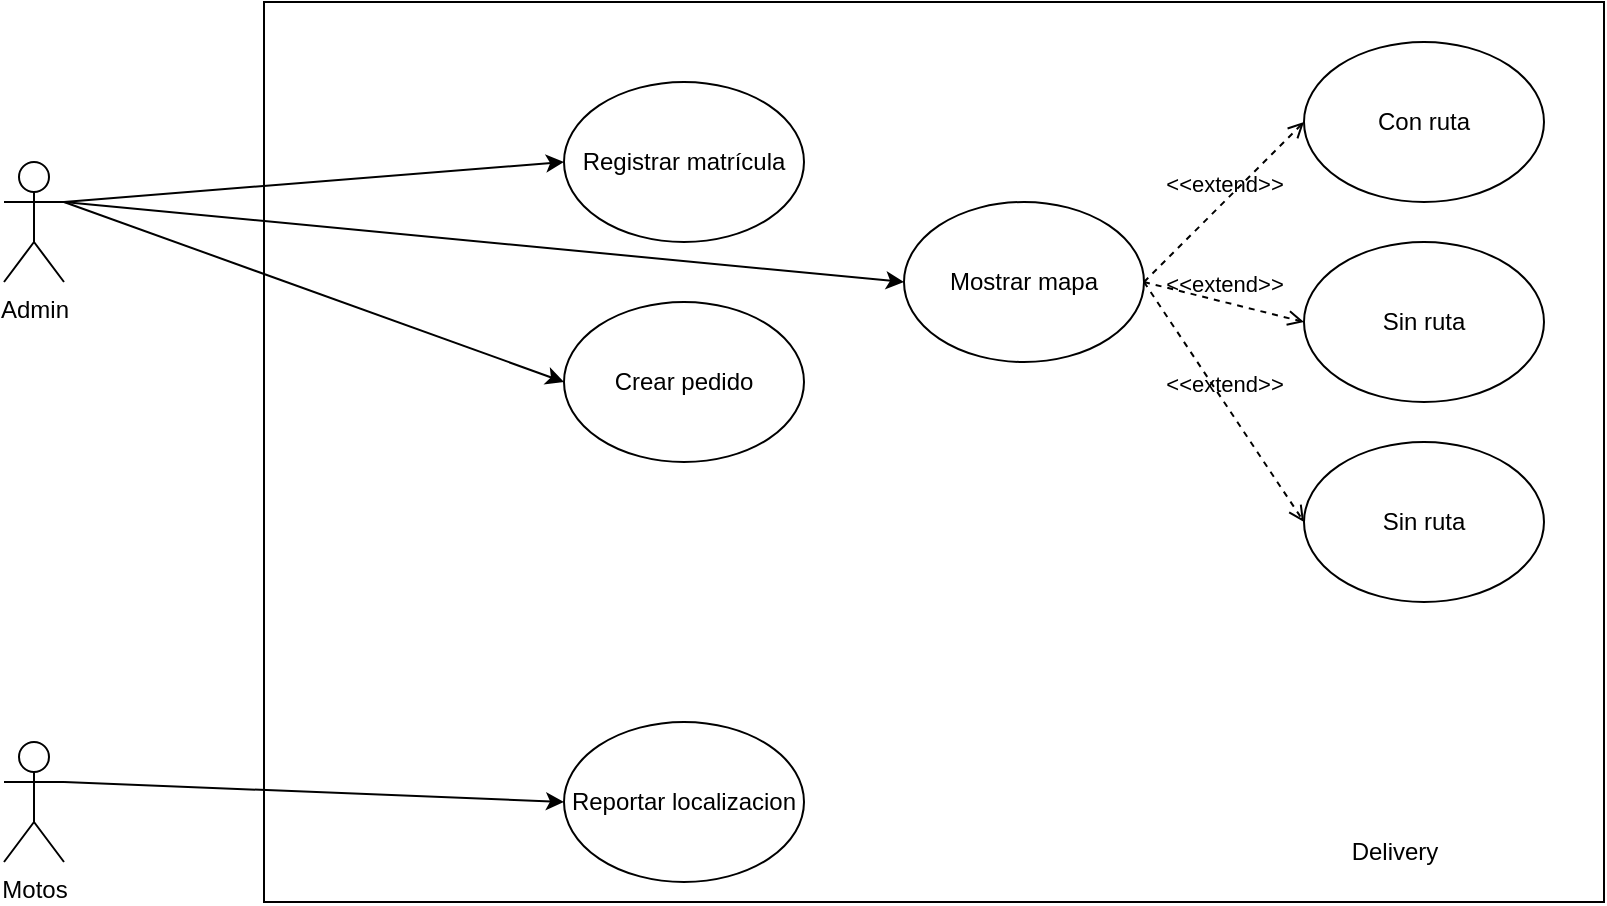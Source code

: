 <mxfile version="21.2.4" type="github">
  <diagram name="Página-1" id="xri2Lt_ZKdMpDE1avL1U">
    <mxGraphModel dx="880" dy="481" grid="1" gridSize="10" guides="1" tooltips="1" connect="1" arrows="1" fold="1" page="1" pageScale="1" pageWidth="3300" pageHeight="4681" math="0" shadow="0">
      <root>
        <mxCell id="0" />
        <mxCell id="1" parent="0" />
        <mxCell id="XPk-q91k7-mT1fS0HP3R-9" style="rounded=0;orthogonalLoop=1;jettySize=auto;html=1;exitX=1;exitY=0.333;exitDx=0;exitDy=0;exitPerimeter=0;entryX=0;entryY=0.5;entryDx=0;entryDy=0;" parent="1" source="XPk-q91k7-mT1fS0HP3R-1" target="XPk-q91k7-mT1fS0HP3R-3" edge="1">
          <mxGeometry relative="1" as="geometry" />
        </mxCell>
        <mxCell id="XPk-q91k7-mT1fS0HP3R-1" value="&lt;div&gt;Admin&lt;/div&gt;" style="shape=umlActor;verticalLabelPosition=bottom;verticalAlign=top;html=1;outlineConnect=0;" parent="1" vertex="1">
          <mxGeometry x="130" y="160" width="30" height="60" as="geometry" />
        </mxCell>
        <mxCell id="XPk-q91k7-mT1fS0HP3R-2" value="Motos" style="shape=umlActor;verticalLabelPosition=bottom;verticalAlign=top;html=1;outlineConnect=0;" parent="1" vertex="1">
          <mxGeometry x="130" y="450" width="30" height="60" as="geometry" />
        </mxCell>
        <mxCell id="XPk-q91k7-mT1fS0HP3R-3" value="Registrar matrícula" style="ellipse;whiteSpace=wrap;html=1;" parent="1" vertex="1">
          <mxGeometry x="410" y="120" width="120" height="80" as="geometry" />
        </mxCell>
        <mxCell id="XPk-q91k7-mT1fS0HP3R-4" value="Crear pedido" style="ellipse;whiteSpace=wrap;html=1;" parent="1" vertex="1">
          <mxGeometry x="410" y="230" width="120" height="80" as="geometry" />
        </mxCell>
        <mxCell id="XPk-q91k7-mT1fS0HP3R-5" value="Reportar localizacion" style="ellipse;whiteSpace=wrap;html=1;" parent="1" vertex="1">
          <mxGeometry x="410" y="440" width="120" height="80" as="geometry" />
        </mxCell>
        <mxCell id="XPk-q91k7-mT1fS0HP3R-6" value="Mostrar mapa" style="ellipse;whiteSpace=wrap;html=1;" parent="1" vertex="1">
          <mxGeometry x="580" y="180" width="120" height="80" as="geometry" />
        </mxCell>
        <mxCell id="XPk-q91k7-mT1fS0HP3R-7" value="Con ruta" style="ellipse;whiteSpace=wrap;html=1;" parent="1" vertex="1">
          <mxGeometry x="780" y="100" width="120" height="80" as="geometry" />
        </mxCell>
        <mxCell id="XPk-q91k7-mT1fS0HP3R-8" value="Sin ruta" style="ellipse;whiteSpace=wrap;html=1;" parent="1" vertex="1">
          <mxGeometry x="780" y="200" width="120" height="80" as="geometry" />
        </mxCell>
        <mxCell id="XPk-q91k7-mT1fS0HP3R-12" style="rounded=0;orthogonalLoop=1;jettySize=auto;html=1;exitX=1;exitY=0.333;exitDx=0;exitDy=0;exitPerimeter=0;entryX=0;entryY=0.5;entryDx=0;entryDy=0;" parent="1" source="XPk-q91k7-mT1fS0HP3R-1" target="XPk-q91k7-mT1fS0HP3R-4" edge="1">
          <mxGeometry relative="1" as="geometry" />
        </mxCell>
        <mxCell id="XPk-q91k7-mT1fS0HP3R-13" style="rounded=0;orthogonalLoop=1;jettySize=auto;html=1;exitX=1;exitY=0.333;exitDx=0;exitDy=0;exitPerimeter=0;entryX=0;entryY=0.5;entryDx=0;entryDy=0;" parent="1" source="XPk-q91k7-mT1fS0HP3R-1" target="XPk-q91k7-mT1fS0HP3R-6" edge="1">
          <mxGeometry relative="1" as="geometry" />
        </mxCell>
        <mxCell id="XPk-q91k7-mT1fS0HP3R-16" value="&amp;lt;&amp;lt;extend&amp;gt;&amp;gt;" style="html=1;verticalAlign=bottom;labelBackgroundColor=none;endArrow=open;endFill=0;dashed=1;rounded=0;exitX=1;exitY=0.5;exitDx=0;exitDy=0;entryX=0;entryY=0.5;entryDx=0;entryDy=0;" parent="1" source="XPk-q91k7-mT1fS0HP3R-6" target="XPk-q91k7-mT1fS0HP3R-7" edge="1">
          <mxGeometry width="160" relative="1" as="geometry">
            <mxPoint x="570" y="440" as="sourcePoint" />
            <mxPoint x="730" y="440" as="targetPoint" />
          </mxGeometry>
        </mxCell>
        <mxCell id="XPk-q91k7-mT1fS0HP3R-17" value="&amp;lt;&amp;lt;extend&amp;gt;&amp;gt;" style="html=1;verticalAlign=bottom;labelBackgroundColor=none;endArrow=open;endFill=0;dashed=1;rounded=0;exitX=1;exitY=0.5;exitDx=0;exitDy=0;entryX=0;entryY=0.5;entryDx=0;entryDy=0;" parent="1" source="XPk-q91k7-mT1fS0HP3R-6" target="XPk-q91k7-mT1fS0HP3R-8" edge="1">
          <mxGeometry width="160" relative="1" as="geometry">
            <mxPoint x="570" y="440" as="sourcePoint" />
            <mxPoint x="730" y="440" as="targetPoint" />
          </mxGeometry>
        </mxCell>
        <mxCell id="XPk-q91k7-mT1fS0HP3R-18" style="rounded=0;orthogonalLoop=1;jettySize=auto;html=1;exitX=1;exitY=0.333;exitDx=0;exitDy=0;exitPerimeter=0;entryX=0;entryY=0.5;entryDx=0;entryDy=0;" parent="1" source="XPk-q91k7-mT1fS0HP3R-2" target="XPk-q91k7-mT1fS0HP3R-5" edge="1">
          <mxGeometry relative="1" as="geometry" />
        </mxCell>
        <mxCell id="_pZD7vOSoiH-FBXSM6c7-1" value="Sin ruta" style="ellipse;whiteSpace=wrap;html=1;" vertex="1" parent="1">
          <mxGeometry x="780" y="300" width="120" height="80" as="geometry" />
        </mxCell>
        <mxCell id="_pZD7vOSoiH-FBXSM6c7-2" value="&amp;lt;&amp;lt;extend&amp;gt;&amp;gt;" style="html=1;verticalAlign=bottom;labelBackgroundColor=none;endArrow=open;endFill=0;dashed=1;rounded=0;exitX=1;exitY=0.5;exitDx=0;exitDy=0;entryX=0;entryY=0.5;entryDx=0;entryDy=0;" edge="1" parent="1" source="XPk-q91k7-mT1fS0HP3R-6" target="_pZD7vOSoiH-FBXSM6c7-1">
          <mxGeometry width="160" relative="1" as="geometry">
            <mxPoint x="570" y="440" as="sourcePoint" />
            <mxPoint x="730" y="440" as="targetPoint" />
          </mxGeometry>
        </mxCell>
        <mxCell id="_pZD7vOSoiH-FBXSM6c7-5" value="" style="rounded=0;whiteSpace=wrap;html=1;fillStyle=hatch;fillColor=none;" vertex="1" parent="1">
          <mxGeometry x="260" y="80" width="670" height="450" as="geometry" />
        </mxCell>
        <mxCell id="_pZD7vOSoiH-FBXSM6c7-6" value="Delivery" style="text;html=1;align=center;verticalAlign=middle;resizable=0;points=[];autosize=1;strokeColor=none;fillColor=none;" vertex="1" parent="1">
          <mxGeometry x="790" y="490" width="70" height="30" as="geometry" />
        </mxCell>
      </root>
    </mxGraphModel>
  </diagram>
</mxfile>
